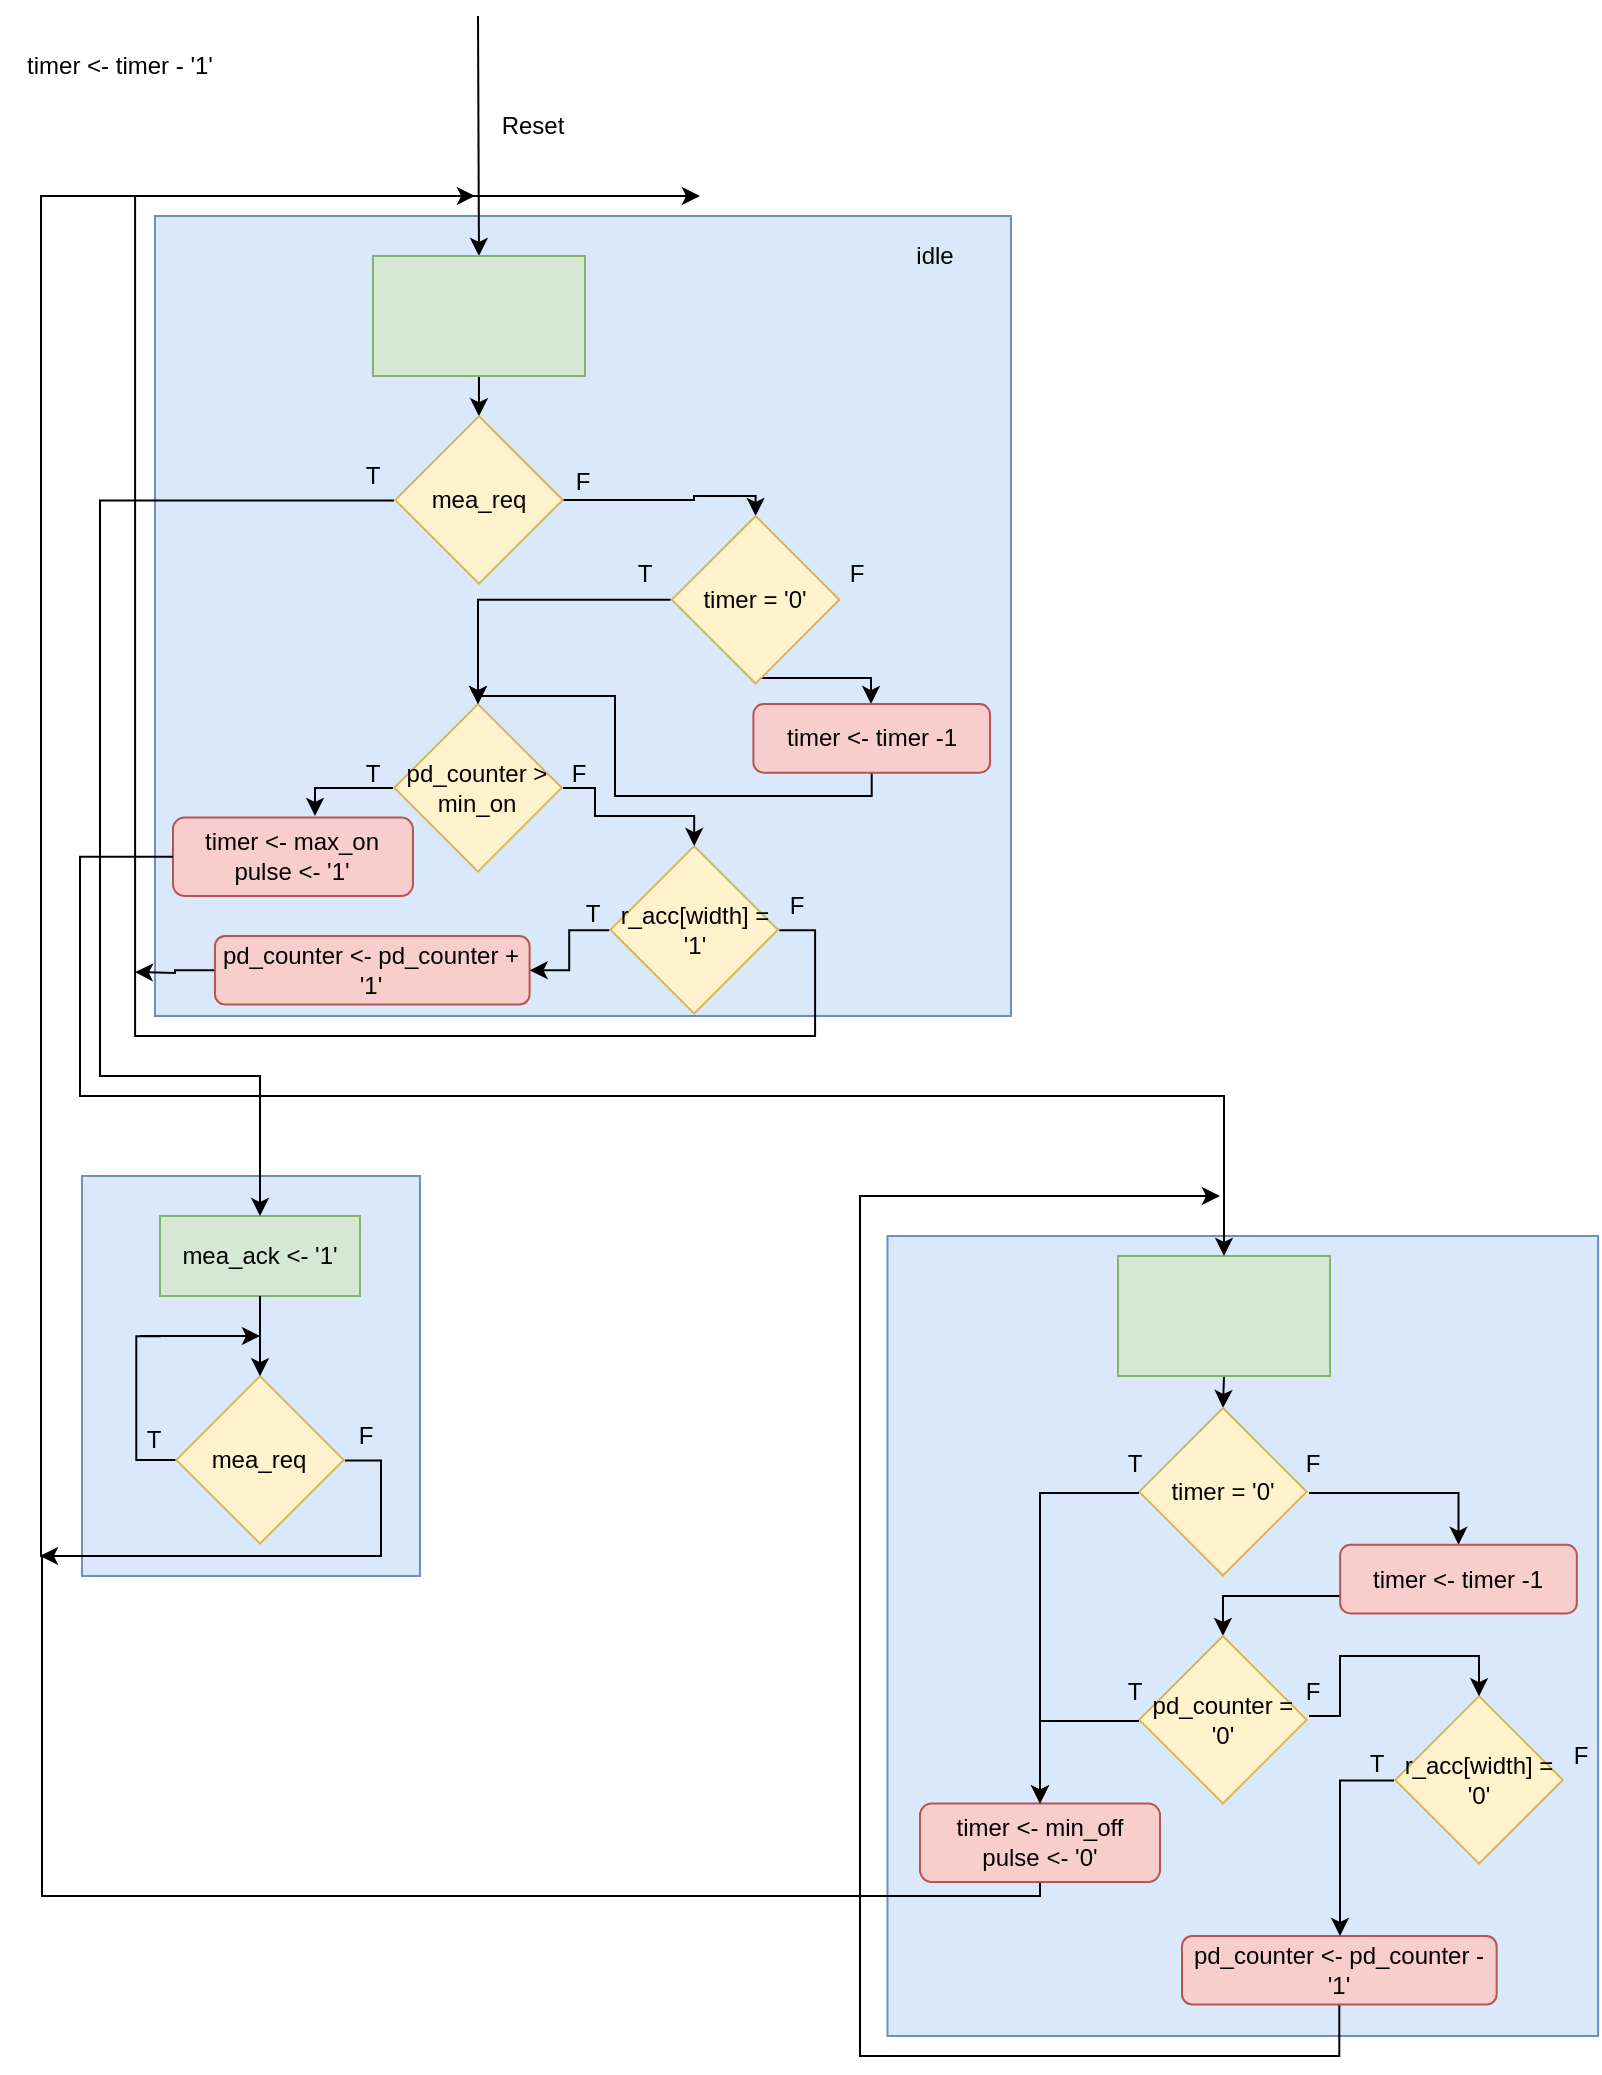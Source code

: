 <mxfile version="24.0.1" type="github">
  <diagram name="Page-1" id="hOQKtH4IWWjvnmXXgJGV">
    <mxGraphModel dx="1434" dy="795" grid="1" gridSize="10" guides="1" tooltips="1" connect="1" arrows="1" fold="1" page="1" pageScale="1" pageWidth="850" pageHeight="1100" math="0" shadow="0">
      <root>
        <mxCell id="0" />
        <mxCell id="1" parent="0" />
        <mxCell id="7EblaMGkWfNoBb0x5ROF-58" value="" style="rounded=0;whiteSpace=wrap;html=1;fillColor=#dae8fc;strokeColor=#6c8ebf;" parent="1" vertex="1">
          <mxGeometry x="61" y="1040" width="169" height="200" as="geometry" />
        </mxCell>
        <mxCell id="7EblaMGkWfNoBb0x5ROF-3" value="" style="rounded=0;whiteSpace=wrap;html=1;fillColor=#dae8fc;strokeColor=#6c8ebf;" parent="1" vertex="1">
          <mxGeometry x="97.48" y="560" width="428" height="400" as="geometry" />
        </mxCell>
        <mxCell id="8vx6SqyI67sq7ZQJnIV3-156" value="" style="endArrow=classic;html=1;rounded=1;entryX=0.5;entryY=0;entryDx=0;entryDy=0;" parent="1" target="8vx6SqyI67sq7ZQJnIV3-157" edge="1">
          <mxGeometry width="50" height="50" relative="1" as="geometry">
            <mxPoint x="259" y="460" as="sourcePoint" />
            <mxPoint x="370" y="560" as="targetPoint" />
          </mxGeometry>
        </mxCell>
        <mxCell id="7EblaMGkWfNoBb0x5ROF-8" style="edgeStyle=orthogonalEdgeStyle;rounded=0;orthogonalLoop=1;jettySize=auto;html=1;exitX=0.5;exitY=1;exitDx=0;exitDy=0;entryX=1;entryY=0;entryDx=0;entryDy=0;" parent="1" source="8vx6SqyI67sq7ZQJnIV3-157" target="7EblaMGkWfNoBb0x5ROF-6" edge="1">
          <mxGeometry relative="1" as="geometry" />
        </mxCell>
        <mxCell id="8vx6SqyI67sq7ZQJnIV3-157" value="" style="rounded=0;whiteSpace=wrap;html=1;fillColor=#d5e8d4;strokeColor=#82b366;" parent="1" vertex="1">
          <mxGeometry x="206.48" y="580" width="106" height="60" as="geometry" />
        </mxCell>
        <mxCell id="8vx6SqyI67sq7ZQJnIV3-158" value="Reset" style="text;html=1;align=center;verticalAlign=middle;whiteSpace=wrap;rounded=0;" parent="1" vertex="1">
          <mxGeometry x="270.52" y="510" width="31" height="10" as="geometry" />
        </mxCell>
        <mxCell id="7EblaMGkWfNoBb0x5ROF-2" value="timer &amp;lt;- timer - &#39;1&#39;" style="text;html=1;align=center;verticalAlign=middle;whiteSpace=wrap;rounded=0;" parent="1" vertex="1">
          <mxGeometry x="20" y="470" width="120" height="30" as="geometry" />
        </mxCell>
        <mxCell id="7EblaMGkWfNoBb0x5ROF-31" style="edgeStyle=orthogonalEdgeStyle;rounded=0;orthogonalLoop=1;jettySize=auto;html=1;" parent="1" source="7EblaMGkWfNoBb0x5ROF-13" target="7EblaMGkWfNoBb0x5ROF-30" edge="1">
          <mxGeometry relative="1" as="geometry">
            <Array as="points">
              <mxPoint x="455.48" y="791" />
            </Array>
          </mxGeometry>
        </mxCell>
        <mxCell id="7EblaMGkWfNoBb0x5ROF-16" value="" style="group" parent="1" vertex="1" connectable="0">
          <mxGeometry x="216.48" y="804.05" width="85.039" height="83.752" as="geometry" />
        </mxCell>
        <mxCell id="7EblaMGkWfNoBb0x5ROF-14" value="" style="whiteSpace=wrap;html=1;aspect=fixed;rounded=0;rotation=-45;fillColor=#fff2cc;strokeColor=#d6b656;" parent="7EblaMGkWfNoBb0x5ROF-16" vertex="1">
          <mxGeometry x="12.905" y="12.265" width="59.221" height="59.221" as="geometry" />
        </mxCell>
        <mxCell id="7EblaMGkWfNoBb0x5ROF-15" value="pd_counter &amp;gt; min_on" style="text;html=1;align=center;verticalAlign=middle;whiteSpace=wrap;rounded=0;" parent="7EblaMGkWfNoBb0x5ROF-16" vertex="1">
          <mxGeometry y="29.02" width="85.039" height="25.714" as="geometry" />
        </mxCell>
        <mxCell id="7EblaMGkWfNoBb0x5ROF-18" value="" style="group" parent="1" vertex="1" connectable="0">
          <mxGeometry x="307.56" y="874.93" width="119.055" height="84.416" as="geometry" />
        </mxCell>
        <mxCell id="7EblaMGkWfNoBb0x5ROF-19" value="" style="group" parent="7EblaMGkWfNoBb0x5ROF-18" vertex="1" connectable="0">
          <mxGeometry x="17.008" width="85.039" height="84.416" as="geometry" />
        </mxCell>
        <mxCell id="7EblaMGkWfNoBb0x5ROF-20" value="" style="whiteSpace=wrap;html=1;aspect=fixed;rounded=0;rotation=-45;fillColor=#fff2cc;strokeColor=#d6b656;" parent="7EblaMGkWfNoBb0x5ROF-19" vertex="1">
          <mxGeometry x="12.909" y="12.362" width="59.221" height="59.221" as="geometry" />
        </mxCell>
        <mxCell id="7EblaMGkWfNoBb0x5ROF-27" style="edgeStyle=orthogonalEdgeStyle;rounded=0;orthogonalLoop=1;jettySize=auto;html=1;" parent="7EblaMGkWfNoBb0x5ROF-19" source="7EblaMGkWfNoBb0x5ROF-21" edge="1">
          <mxGeometry relative="1" as="geometry">
            <mxPoint x="-67.088" y="-324.93" as="targetPoint" />
            <Array as="points">
              <mxPoint x="103" y="42" />
              <mxPoint x="103" y="95" />
              <mxPoint x="-237" y="95" />
              <mxPoint x="-237" y="-325" />
              <mxPoint x="-67" y="-325" />
            </Array>
          </mxGeometry>
        </mxCell>
        <mxCell id="7EblaMGkWfNoBb0x5ROF-21" value="r_acc[width] = &#39;1&#39;" style="text;html=1;align=center;verticalAlign=middle;whiteSpace=wrap;rounded=0;" parent="7EblaMGkWfNoBb0x5ROF-19" vertex="1">
          <mxGeometry y="29.351" width="85.039" height="25.714" as="geometry" />
        </mxCell>
        <mxCell id="7EblaMGkWfNoBb0x5ROF-22" value="T" style="text;html=1;align=center;verticalAlign=middle;whiteSpace=wrap;rounded=0;" parent="7EblaMGkWfNoBb0x5ROF-18" vertex="1">
          <mxGeometry y="25.714" width="17.008" height="17.143" as="geometry" />
        </mxCell>
        <mxCell id="7EblaMGkWfNoBb0x5ROF-23" value="F" style="text;html=1;align=center;verticalAlign=middle;whiteSpace=wrap;rounded=0;" parent="7EblaMGkWfNoBb0x5ROF-18" vertex="1">
          <mxGeometry x="102.047" y="25.714" width="17.008" height="8.571" as="geometry" />
        </mxCell>
        <mxCell id="7EblaMGkWfNoBb0x5ROF-29" style="edgeStyle=orthogonalEdgeStyle;rounded=0;orthogonalLoop=1;jettySize=auto;html=1;" parent="1" source="7EblaMGkWfNoBb0x5ROF-25" edge="1">
          <mxGeometry relative="1" as="geometry">
            <mxPoint x="87.48" y="938" as="targetPoint" />
          </mxGeometry>
        </mxCell>
        <mxCell id="7EblaMGkWfNoBb0x5ROF-25" value="pd_counter &amp;lt;- pd_counter + &#39;1&#39;" style="rounded=1;whiteSpace=wrap;html=1;fillColor=#f8cecc;strokeColor=#b85450;" parent="1" vertex="1">
          <mxGeometry x="127.48" y="920" width="157.323" height="34.286" as="geometry" />
        </mxCell>
        <mxCell id="7EblaMGkWfNoBb0x5ROF-26" style="edgeStyle=orthogonalEdgeStyle;rounded=0;orthogonalLoop=1;jettySize=auto;html=1;" parent="1" source="7EblaMGkWfNoBb0x5ROF-21" target="7EblaMGkWfNoBb0x5ROF-25" edge="1">
          <mxGeometry relative="1" as="geometry" />
        </mxCell>
        <mxCell id="7EblaMGkWfNoBb0x5ROF-33" style="edgeStyle=orthogonalEdgeStyle;rounded=0;orthogonalLoop=1;jettySize=auto;html=1;entryX=1;entryY=0;entryDx=0;entryDy=0;" parent="1" source="7EblaMGkWfNoBb0x5ROF-30" target="7EblaMGkWfNoBb0x5ROF-14" edge="1">
          <mxGeometry relative="1" as="geometry">
            <Array as="points">
              <mxPoint x="455.48" y="850" />
              <mxPoint x="327.48" y="850" />
              <mxPoint x="327.48" y="800" />
              <mxPoint x="259.48" y="800" />
            </Array>
          </mxGeometry>
        </mxCell>
        <mxCell id="7EblaMGkWfNoBb0x5ROF-30" value="timer &amp;lt;- timer -1" style="rounded=1;whiteSpace=wrap;html=1;fillColor=#f8cecc;strokeColor=#b85450;" parent="1" vertex="1">
          <mxGeometry x="396.7" y="804.05" width="118.32" height="34.29" as="geometry" />
        </mxCell>
        <mxCell id="7EblaMGkWfNoBb0x5ROF-24" style="edgeStyle=orthogonalEdgeStyle;rounded=0;orthogonalLoop=1;jettySize=auto;html=1;entryX=1;entryY=0;entryDx=0;entryDy=0;" parent="1" source="7EblaMGkWfNoBb0x5ROF-15" target="7EblaMGkWfNoBb0x5ROF-20" edge="1">
          <mxGeometry relative="1" as="geometry">
            <mxPoint x="367.48" y="860" as="targetPoint" />
            <Array as="points">
              <mxPoint x="317.48" y="846" />
              <mxPoint x="317.48" y="860" />
              <mxPoint x="367.48" y="860" />
            </Array>
          </mxGeometry>
        </mxCell>
        <mxCell id="7EblaMGkWfNoBb0x5ROF-38" value="T" style="text;html=1;align=center;verticalAlign=middle;whiteSpace=wrap;rounded=0;" parent="1" vertex="1">
          <mxGeometry x="197.64" y="830" width="17.008" height="17.143" as="geometry" />
        </mxCell>
        <mxCell id="7EblaMGkWfNoBb0x5ROF-41" value="F" style="text;html=1;align=center;verticalAlign=middle;whiteSpace=wrap;rounded=0;" parent="1" vertex="1">
          <mxGeometry x="300.55" y="834.29" width="17.008" height="8.571" as="geometry" />
        </mxCell>
        <mxCell id="7EblaMGkWfNoBb0x5ROF-59" value="" style="group" parent="1" vertex="1" connectable="0">
          <mxGeometry x="87.48" y="1060" width="202.52" height="164.416" as="geometry" />
        </mxCell>
        <mxCell id="7EblaMGkWfNoBb0x5ROF-47" value="mea_ack &amp;lt;- &#39;1&#39;" style="rounded=0;whiteSpace=wrap;html=1;fillColor=#d5e8d4;strokeColor=#82b366;" parent="7EblaMGkWfNoBb0x5ROF-59" vertex="1">
          <mxGeometry x="12.52" width="100" height="40" as="geometry" />
        </mxCell>
        <mxCell id="7EblaMGkWfNoBb0x5ROF-48" value="" style="group" parent="7EblaMGkWfNoBb0x5ROF-59" vertex="1" connectable="0">
          <mxGeometry x="20" y="80" width="85.039" height="84.416" as="geometry" />
        </mxCell>
        <mxCell id="7EblaMGkWfNoBb0x5ROF-49" style="edgeStyle=orthogonalEdgeStyle;rounded=0;orthogonalLoop=1;jettySize=auto;html=1;curved=0;endArrow=none;endFill=0;" parent="7EblaMGkWfNoBb0x5ROF-48" source="7EblaMGkWfNoBb0x5ROF-50" edge="1">
          <mxGeometry relative="1" as="geometry">
            <mxPoint x="-7.48" y="-20" as="targetPoint" />
          </mxGeometry>
        </mxCell>
        <mxCell id="7EblaMGkWfNoBb0x5ROF-50" value="" style="whiteSpace=wrap;html=1;aspect=fixed;rounded=0;rotation=-45;fillColor=#fff2cc;strokeColor=#d6b656;" parent="7EblaMGkWfNoBb0x5ROF-48" vertex="1">
          <mxGeometry x="12.909" y="12.362" width="59.221" height="59.221" as="geometry" />
        </mxCell>
        <mxCell id="7EblaMGkWfNoBb0x5ROF-51" value="mea_req " style="text;html=1;align=center;verticalAlign=middle;whiteSpace=wrap;rounded=0;" parent="7EblaMGkWfNoBb0x5ROF-48" vertex="1">
          <mxGeometry y="29.351" width="85.039" height="25.714" as="geometry" />
        </mxCell>
        <mxCell id="7EblaMGkWfNoBb0x5ROF-52" style="edgeStyle=orthogonalEdgeStyle;rounded=0;orthogonalLoop=1;jettySize=auto;html=1;exitX=0.5;exitY=1;exitDx=0;exitDy=0;curved=0;" parent="7EblaMGkWfNoBb0x5ROF-59" source="7EblaMGkWfNoBb0x5ROF-47" target="7EblaMGkWfNoBb0x5ROF-50" edge="1">
          <mxGeometry relative="1" as="geometry" />
        </mxCell>
        <mxCell id="7EblaMGkWfNoBb0x5ROF-54" style="edgeStyle=orthogonalEdgeStyle;rounded=0;orthogonalLoop=1;jettySize=auto;html=1;curved=0;" parent="7EblaMGkWfNoBb0x5ROF-59" source="7EblaMGkWfNoBb0x5ROF-51" edge="1">
          <mxGeometry relative="1" as="geometry">
            <mxPoint x="282.52" y="-510" as="targetPoint" />
            <Array as="points">
              <mxPoint x="123" y="122" />
              <mxPoint x="123" y="170" />
              <mxPoint x="-47" y="170" />
              <mxPoint x="-47" y="-510" />
            </Array>
          </mxGeometry>
        </mxCell>
        <mxCell id="7EblaMGkWfNoBb0x5ROF-55" value="T" style="text;html=1;align=center;verticalAlign=middle;whiteSpace=wrap;rounded=0;" parent="7EblaMGkWfNoBb0x5ROF-59" vertex="1">
          <mxGeometry y="102.21" width="20" height="20" as="geometry" />
        </mxCell>
        <mxCell id="7EblaMGkWfNoBb0x5ROF-56" value="F" style="text;html=1;align=center;verticalAlign=middle;whiteSpace=wrap;rounded=0;" parent="7EblaMGkWfNoBb0x5ROF-59" vertex="1">
          <mxGeometry x="105.04" y="100" width="20" height="20" as="geometry" />
        </mxCell>
        <mxCell id="7EblaMGkWfNoBb0x5ROF-57" value="" style="endArrow=classic;html=1;rounded=1;" parent="7EblaMGkWfNoBb0x5ROF-59" edge="1">
          <mxGeometry width="50" height="50" relative="1" as="geometry">
            <mxPoint x="2.52" y="60" as="sourcePoint" />
            <mxPoint x="62.52" y="60" as="targetPoint" />
          </mxGeometry>
        </mxCell>
        <mxCell id="7EblaMGkWfNoBb0x5ROF-60" value="idle" style="text;html=1;align=center;verticalAlign=middle;whiteSpace=wrap;rounded=0;" parent="1" vertex="1">
          <mxGeometry x="477.48" y="570" width="21" height="20" as="geometry" />
        </mxCell>
        <mxCell id="7EblaMGkWfNoBb0x5ROF-62" value="&lt;div&gt;timer &amp;lt;- max_on&lt;/div&gt;&lt;div&gt;pulse &amp;lt;- &#39;1&#39;&lt;br&gt;&lt;/div&gt;" style="rounded=1;whiteSpace=wrap;html=1;fillColor=#f8cecc;strokeColor=#b85450;perimeterSpacing=0;glass=0;" parent="1" vertex="1">
          <mxGeometry x="106.48" y="860.81" width="120" height="39.19" as="geometry" />
        </mxCell>
        <mxCell id="7EblaMGkWfNoBb0x5ROF-63" style="edgeStyle=orthogonalEdgeStyle;rounded=0;orthogonalLoop=1;jettySize=auto;html=1;entryX=0.187;entryY=0.75;entryDx=0;entryDy=0;entryPerimeter=0;" parent="1" source="7EblaMGkWfNoBb0x5ROF-15" target="7EblaMGkWfNoBb0x5ROF-3" edge="1">
          <mxGeometry relative="1" as="geometry">
            <Array as="points">
              <mxPoint x="177.48" y="846" />
            </Array>
          </mxGeometry>
        </mxCell>
        <mxCell id="7EblaMGkWfNoBb0x5ROF-64" value="" style="rounded=0;whiteSpace=wrap;html=1;fillColor=#dae8fc;strokeColor=#6c8ebf;" parent="1" vertex="1">
          <mxGeometry x="463.74" y="1070" width="355.32" height="400" as="geometry" />
        </mxCell>
        <mxCell id="7EblaMGkWfNoBb0x5ROF-65" style="edgeStyle=orthogonalEdgeStyle;rounded=0;orthogonalLoop=1;jettySize=auto;html=1;exitX=0.5;exitY=1;exitDx=0;exitDy=0;entryX=1;entryY=0;entryDx=0;entryDy=0;" parent="1" source="7EblaMGkWfNoBb0x5ROF-66" target="7EblaMGkWfNoBb0x5ROF-73" edge="1">
          <mxGeometry relative="1" as="geometry">
            <mxPoint x="632.0" y="1190.097" as="targetPoint" />
          </mxGeometry>
        </mxCell>
        <mxCell id="7EblaMGkWfNoBb0x5ROF-66" value="" style="rounded=0;whiteSpace=wrap;html=1;fillColor=#d5e8d4;strokeColor=#82b366;" parent="1" vertex="1">
          <mxGeometry x="579" y="1080" width="106" height="60" as="geometry" />
        </mxCell>
        <mxCell id="7EblaMGkWfNoBb0x5ROF-105" style="edgeStyle=orthogonalEdgeStyle;rounded=0;orthogonalLoop=1;jettySize=auto;html=1;" parent="1" source="7EblaMGkWfNoBb0x5ROF-75" target="7EblaMGkWfNoBb0x5ROF-91" edge="1">
          <mxGeometry relative="1" as="geometry" />
        </mxCell>
        <mxCell id="7EblaMGkWfNoBb0x5ROF-80" value="" style="group" parent="1" vertex="1" connectable="0">
          <mxGeometry x="700.0" y="1300.0" width="119.055" height="84.416" as="geometry" />
        </mxCell>
        <mxCell id="7EblaMGkWfNoBb0x5ROF-81" value="" style="group" parent="7EblaMGkWfNoBb0x5ROF-80" vertex="1" connectable="0">
          <mxGeometry x="17.008" width="85.039" height="84.416" as="geometry" />
        </mxCell>
        <mxCell id="7EblaMGkWfNoBb0x5ROF-82" value="" style="whiteSpace=wrap;html=1;aspect=fixed;rounded=0;rotation=-45;fillColor=#fff2cc;strokeColor=#d6b656;" parent="7EblaMGkWfNoBb0x5ROF-81" vertex="1">
          <mxGeometry x="12.909" y="12.362" width="59.221" height="59.221" as="geometry" />
        </mxCell>
        <mxCell id="7EblaMGkWfNoBb0x5ROF-84" value="r_acc[width] = &#39;0&#39;" style="text;html=1;align=center;verticalAlign=middle;whiteSpace=wrap;rounded=0;" parent="7EblaMGkWfNoBb0x5ROF-81" vertex="1">
          <mxGeometry y="29.351" width="85.039" height="25.714" as="geometry" />
        </mxCell>
        <mxCell id="7EblaMGkWfNoBb0x5ROF-85" value="T" style="text;html=1;align=center;verticalAlign=middle;whiteSpace=wrap;rounded=0;" parent="7EblaMGkWfNoBb0x5ROF-80" vertex="1">
          <mxGeometry y="25.714" width="17.008" height="17.143" as="geometry" />
        </mxCell>
        <mxCell id="7EblaMGkWfNoBb0x5ROF-86" value="F" style="text;html=1;align=center;verticalAlign=middle;whiteSpace=wrap;rounded=0;" parent="7EblaMGkWfNoBb0x5ROF-80" vertex="1">
          <mxGeometry x="102.047" y="25.714" width="17.008" height="8.571" as="geometry" />
        </mxCell>
        <mxCell id="7EblaMGkWfNoBb0x5ROF-87" style="edgeStyle=orthogonalEdgeStyle;rounded=0;orthogonalLoop=1;jettySize=auto;html=1;" parent="1" source="7EblaMGkWfNoBb0x5ROF-88" edge="1">
          <mxGeometry relative="1" as="geometry">
            <mxPoint x="630" y="1050" as="targetPoint" />
            <Array as="points">
              <mxPoint x="690" y="1480" />
              <mxPoint x="450" y="1480" />
              <mxPoint x="450" y="1050" />
            </Array>
          </mxGeometry>
        </mxCell>
        <mxCell id="7EblaMGkWfNoBb0x5ROF-88" value="pd_counter &amp;lt;- pd_counter - &#39;1&#39;" style="rounded=1;whiteSpace=wrap;html=1;fillColor=#f8cecc;strokeColor=#b85450;" parent="1" vertex="1">
          <mxGeometry x="611" y="1420" width="157.323" height="34.286" as="geometry" />
        </mxCell>
        <mxCell id="7EblaMGkWfNoBb0x5ROF-89" style="edgeStyle=orthogonalEdgeStyle;rounded=0;orthogonalLoop=1;jettySize=auto;html=1;" parent="1" source="7EblaMGkWfNoBb0x5ROF-84" edge="1">
          <mxGeometry relative="1" as="geometry">
            <mxPoint x="690" y="1420" as="targetPoint" />
            <Array as="points">
              <mxPoint x="690" y="1342" />
            </Array>
          </mxGeometry>
        </mxCell>
        <mxCell id="7EblaMGkWfNoBb0x5ROF-106" style="edgeStyle=orthogonalEdgeStyle;rounded=0;orthogonalLoop=1;jettySize=auto;html=1;entryX=1;entryY=0;entryDx=0;entryDy=0;" parent="1" source="7EblaMGkWfNoBb0x5ROF-91" target="7EblaMGkWfNoBb0x5ROF-115" edge="1">
          <mxGeometry relative="1" as="geometry">
            <mxPoint x="632" y="1280" as="targetPoint" />
            <Array as="points">
              <mxPoint x="690" y="1250" />
              <mxPoint x="632" y="1250" />
            </Array>
          </mxGeometry>
        </mxCell>
        <mxCell id="7EblaMGkWfNoBb0x5ROF-91" value="timer &amp;lt;- timer -1" style="rounded=1;whiteSpace=wrap;html=1;fillColor=#f8cecc;strokeColor=#b85450;" parent="1" vertex="1">
          <mxGeometry x="690.08" y="1224.42" width="118.32" height="34.29" as="geometry" />
        </mxCell>
        <mxCell id="7EblaMGkWfNoBb0x5ROF-109" value="" style="group" parent="1" vertex="1" connectable="0">
          <mxGeometry x="579" y="1156" width="105.998" height="83.752" as="geometry" />
        </mxCell>
        <mxCell id="7EblaMGkWfNoBb0x5ROF-94" value="T" style="text;html=1;align=center;verticalAlign=middle;whiteSpace=wrap;rounded=0;" parent="7EblaMGkWfNoBb0x5ROF-109" vertex="1">
          <mxGeometry y="19.71" width="17.008" height="17.143" as="geometry" />
        </mxCell>
        <mxCell id="7EblaMGkWfNoBb0x5ROF-96" value="F" style="text;html=1;align=center;verticalAlign=middle;whiteSpace=wrap;rounded=0;" parent="7EblaMGkWfNoBb0x5ROF-109" vertex="1">
          <mxGeometry x="88.99" y="24" width="17.008" height="8.571" as="geometry" />
        </mxCell>
        <mxCell id="7EblaMGkWfNoBb0x5ROF-107" value="" style="group" parent="7EblaMGkWfNoBb0x5ROF-109" vertex="1" connectable="0">
          <mxGeometry x="10.48" width="85.039" height="83.752" as="geometry" />
        </mxCell>
        <mxCell id="7EblaMGkWfNoBb0x5ROF-73" value="" style="whiteSpace=wrap;html=1;aspect=fixed;rounded=0;rotation=-45;fillColor=#fff2cc;strokeColor=#d6b656;" parent="7EblaMGkWfNoBb0x5ROF-107" vertex="1">
          <mxGeometry x="12.385" y="12.265" width="59.221" height="59.221" as="geometry" />
        </mxCell>
        <mxCell id="7EblaMGkWfNoBb0x5ROF-75" value="timer = &#39;0&#39;" style="text;html=1;align=center;verticalAlign=middle;whiteSpace=wrap;rounded=0;" parent="7EblaMGkWfNoBb0x5ROF-107" vertex="1">
          <mxGeometry y="29.56" width="85.039" height="25.714" as="geometry" />
        </mxCell>
        <mxCell id="7EblaMGkWfNoBb0x5ROF-111" value="" style="group" parent="1" vertex="1" connectable="0">
          <mxGeometry x="579" y="1270" width="105.998" height="83.752" as="geometry" />
        </mxCell>
        <mxCell id="7EblaMGkWfNoBb0x5ROF-112" value="T" style="text;html=1;align=center;verticalAlign=middle;whiteSpace=wrap;rounded=0;" parent="7EblaMGkWfNoBb0x5ROF-111" vertex="1">
          <mxGeometry y="19.71" width="17.008" height="17.143" as="geometry" />
        </mxCell>
        <mxCell id="7EblaMGkWfNoBb0x5ROF-113" value="F" style="text;html=1;align=center;verticalAlign=middle;whiteSpace=wrap;rounded=0;" parent="7EblaMGkWfNoBb0x5ROF-111" vertex="1">
          <mxGeometry x="88.99" y="24" width="17.008" height="8.571" as="geometry" />
        </mxCell>
        <mxCell id="7EblaMGkWfNoBb0x5ROF-114" value="" style="group" parent="7EblaMGkWfNoBb0x5ROF-111" vertex="1" connectable="0">
          <mxGeometry x="10.48" width="85.039" height="83.752" as="geometry" />
        </mxCell>
        <mxCell id="7EblaMGkWfNoBb0x5ROF-115" value="" style="whiteSpace=wrap;html=1;aspect=fixed;rounded=0;rotation=-45;fillColor=#fff2cc;strokeColor=#d6b656;" parent="7EblaMGkWfNoBb0x5ROF-114" vertex="1">
          <mxGeometry x="12.385" y="12.265" width="59.221" height="59.221" as="geometry" />
        </mxCell>
        <mxCell id="7EblaMGkWfNoBb0x5ROF-116" value="pd_counter = &#39;0&#39;" style="text;html=1;align=center;verticalAlign=middle;whiteSpace=wrap;rounded=0;" parent="7EblaMGkWfNoBb0x5ROF-114" vertex="1">
          <mxGeometry y="29.56" width="85.039" height="25.714" as="geometry" />
        </mxCell>
        <mxCell id="7EblaMGkWfNoBb0x5ROF-118" style="edgeStyle=orthogonalEdgeStyle;rounded=0;orthogonalLoop=1;jettySize=auto;html=1;entryX=1;entryY=0;entryDx=0;entryDy=0;" parent="1" source="7EblaMGkWfNoBb0x5ROF-116" target="7EblaMGkWfNoBb0x5ROF-82" edge="1">
          <mxGeometry relative="1" as="geometry">
            <mxPoint x="770" y="1310" as="targetPoint" />
            <Array as="points">
              <mxPoint x="690" y="1310" />
              <mxPoint x="690" y="1280" />
              <mxPoint x="760" y="1280" />
            </Array>
          </mxGeometry>
        </mxCell>
        <mxCell id="7EblaMGkWfNoBb0x5ROF-122" style="edgeStyle=orthogonalEdgeStyle;rounded=0;orthogonalLoop=1;jettySize=auto;html=1;" parent="1" source="7EblaMGkWfNoBb0x5ROF-119" edge="1">
          <mxGeometry relative="1" as="geometry">
            <mxPoint x="40" y="1230" as="targetPoint" />
            <Array as="points">
              <mxPoint x="540" y="1400" />
              <mxPoint x="41" y="1400" />
            </Array>
          </mxGeometry>
        </mxCell>
        <mxCell id="7EblaMGkWfNoBb0x5ROF-119" value="&lt;div&gt;timer &amp;lt;- min_off&lt;/div&gt;&lt;div&gt;pulse &amp;lt;- &#39;0&#39;&lt;br&gt;&lt;/div&gt;" style="rounded=1;whiteSpace=wrap;html=1;fillColor=#f8cecc;strokeColor=#b85450;perimeterSpacing=0;glass=0;" parent="1" vertex="1">
          <mxGeometry x="480" y="1353.75" width="120" height="39.19" as="geometry" />
        </mxCell>
        <mxCell id="7EblaMGkWfNoBb0x5ROF-123" style="edgeStyle=orthogonalEdgeStyle;rounded=0;orthogonalLoop=1;jettySize=auto;html=1;entryX=0.5;entryY=0;entryDx=0;entryDy=0;" parent="1" source="7EblaMGkWfNoBb0x5ROF-116" target="7EblaMGkWfNoBb0x5ROF-119" edge="1">
          <mxGeometry relative="1" as="geometry">
            <Array as="points">
              <mxPoint x="540" y="1313" />
            </Array>
          </mxGeometry>
        </mxCell>
        <mxCell id="7EblaMGkWfNoBb0x5ROF-124" style="edgeStyle=orthogonalEdgeStyle;rounded=0;orthogonalLoop=1;jettySize=auto;html=1;entryX=0.5;entryY=0;entryDx=0;entryDy=0;" parent="1" source="7EblaMGkWfNoBb0x5ROF-75" target="7EblaMGkWfNoBb0x5ROF-119" edge="1">
          <mxGeometry relative="1" as="geometry">
            <Array as="points">
              <mxPoint x="540" y="1199" />
            </Array>
          </mxGeometry>
        </mxCell>
        <mxCell id="7EblaMGkWfNoBb0x5ROF-42" style="edgeStyle=orthogonalEdgeStyle;rounded=0;orthogonalLoop=1;jettySize=auto;html=1;exitX=0;exitY=0.5;exitDx=0;exitDy=0;entryX=0.5;entryY=0;entryDx=0;entryDy=0;" parent="1" source="7EblaMGkWfNoBb0x5ROF-62" target="7EblaMGkWfNoBb0x5ROF-66" edge="1">
          <mxGeometry relative="1" as="geometry">
            <mxPoint x="690" y="1060" as="targetPoint" />
            <mxPoint x="230" y="850" as="sourcePoint" />
            <Array as="points">
              <mxPoint x="60" y="880" />
              <mxPoint x="60" y="1000" />
              <mxPoint x="632" y="1000" />
            </Array>
          </mxGeometry>
        </mxCell>
        <mxCell id="7EblaMGkWfNoBb0x5ROF-43" style="edgeStyle=orthogonalEdgeStyle;rounded=0;orthogonalLoop=1;jettySize=auto;html=1;entryX=0.5;entryY=0;entryDx=0;entryDy=0;" parent="1" source="7EblaMGkWfNoBb0x5ROF-7" target="7EblaMGkWfNoBb0x5ROF-47" edge="1">
          <mxGeometry relative="1" as="geometry">
            <mxPoint x="37.48" y="1060" as="targetPoint" />
            <Array as="points">
              <mxPoint x="70" y="702" />
              <mxPoint x="70" y="990" />
              <mxPoint x="150" y="990" />
            </Array>
          </mxGeometry>
        </mxCell>
        <mxCell id="7EblaMGkWfNoBb0x5ROF-127" style="edgeStyle=orthogonalEdgeStyle;rounded=0;orthogonalLoop=1;jettySize=auto;html=1;entryX=1;entryY=0;entryDx=0;entryDy=0;" parent="1" source="7EblaMGkWfNoBb0x5ROF-6" target="7EblaMGkWfNoBb0x5ROF-12" edge="1">
          <mxGeometry relative="1" as="geometry">
            <Array as="points">
              <mxPoint x="367" y="702" />
              <mxPoint x="367" y="700" />
              <mxPoint x="398" y="700" />
            </Array>
          </mxGeometry>
        </mxCell>
        <mxCell id="7EblaMGkWfNoBb0x5ROF-128" value="" style="group" parent="1" vertex="1" connectable="0">
          <mxGeometry x="197.64" y="660" width="122.35" height="84.416" as="geometry" />
        </mxCell>
        <mxCell id="7EblaMGkWfNoBb0x5ROF-4" value="" style="group" parent="7EblaMGkWfNoBb0x5ROF-128" vertex="1" connectable="0">
          <mxGeometry x="19.32" width="85.039" height="84.416" as="geometry" />
        </mxCell>
        <mxCell id="7EblaMGkWfNoBb0x5ROF-6" value="" style="whiteSpace=wrap;html=1;aspect=fixed;rounded=0;rotation=-45;fillColor=#fff2cc;strokeColor=#d6b656;" parent="7EblaMGkWfNoBb0x5ROF-4" vertex="1">
          <mxGeometry x="12.909" y="12.362" width="59.221" height="59.221" as="geometry" />
        </mxCell>
        <mxCell id="7EblaMGkWfNoBb0x5ROF-7" value="&lt;div&gt;mea_req&lt;/div&gt;" style="text;html=1;align=center;verticalAlign=middle;whiteSpace=wrap;rounded=0;" parent="7EblaMGkWfNoBb0x5ROF-4" vertex="1">
          <mxGeometry y="29.351" width="85.039" height="25.714" as="geometry" />
        </mxCell>
        <mxCell id="7EblaMGkWfNoBb0x5ROF-37" value="T" style="text;html=1;align=center;verticalAlign=middle;whiteSpace=wrap;rounded=0;" parent="7EblaMGkWfNoBb0x5ROF-128" vertex="1">
          <mxGeometry y="21" width="17.008" height="17.143" as="geometry" />
        </mxCell>
        <mxCell id="7EblaMGkWfNoBb0x5ROF-125" value="F" style="text;html=1;align=center;verticalAlign=middle;whiteSpace=wrap;rounded=0;" parent="7EblaMGkWfNoBb0x5ROF-128" vertex="1">
          <mxGeometry x="105.34" y="28.14" width="17.01" height="10" as="geometry" />
        </mxCell>
        <mxCell id="7EblaMGkWfNoBb0x5ROF-129" value="" style="group" parent="1" vertex="1" connectable="0">
          <mxGeometry x="333.68" y="710" width="123.638" height="83.752" as="geometry" />
        </mxCell>
        <mxCell id="7EblaMGkWfNoBb0x5ROF-12" value="" style="whiteSpace=wrap;html=1;aspect=fixed;rounded=0;rotation=-45;fillColor=#fff2cc;strokeColor=#d6b656;" parent="7EblaMGkWfNoBb0x5ROF-129" vertex="1">
          <mxGeometry x="34.495" y="12.265" width="59.221" height="59.221" as="geometry" />
        </mxCell>
        <mxCell id="7EblaMGkWfNoBb0x5ROF-13" value="timer = &#39;0&#39;" style="text;html=1;align=center;verticalAlign=middle;whiteSpace=wrap;rounded=0;movable=1;resizable=1;rotatable=1;deletable=1;editable=1;locked=0;connectable=1;" parent="7EblaMGkWfNoBb0x5ROF-129" vertex="1">
          <mxGeometry x="21.59" y="29.02" width="85.039" height="25.714" as="geometry" />
        </mxCell>
        <mxCell id="7EblaMGkWfNoBb0x5ROF-34" value="T" style="text;html=1;align=center;verticalAlign=middle;whiteSpace=wrap;rounded=0;" parent="7EblaMGkWfNoBb0x5ROF-129" vertex="1">
          <mxGeometry y="20.68" width="17.008" height="17.143" as="geometry" />
        </mxCell>
        <mxCell id="7EblaMGkWfNoBb0x5ROF-40" value="F" style="text;html=1;align=center;verticalAlign=middle;whiteSpace=wrap;rounded=0;" parent="7EblaMGkWfNoBb0x5ROF-129" vertex="1">
          <mxGeometry x="106.63" y="25.1" width="17.008" height="8.571" as="geometry" />
        </mxCell>
        <mxCell id="7EblaMGkWfNoBb0x5ROF-130" style="edgeStyle=orthogonalEdgeStyle;rounded=0;orthogonalLoop=1;jettySize=auto;html=1;entryX=1;entryY=0;entryDx=0;entryDy=0;" parent="1" source="7EblaMGkWfNoBb0x5ROF-13" target="7EblaMGkWfNoBb0x5ROF-14" edge="1">
          <mxGeometry relative="1" as="geometry" />
        </mxCell>
      </root>
    </mxGraphModel>
  </diagram>
</mxfile>
